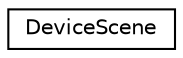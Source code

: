 digraph G
{
  edge [fontname="Helvetica",fontsize="10",labelfontname="Helvetica",labelfontsize="10"];
  node [fontname="Helvetica",fontsize="10",shape=record];
  rankdir=LR;
  Node1 [label="DeviceScene",height=0.2,width=0.4,color="black", fillcolor="white", style="filled",URL="$db/d5b/classDeviceScene.html"];
}
